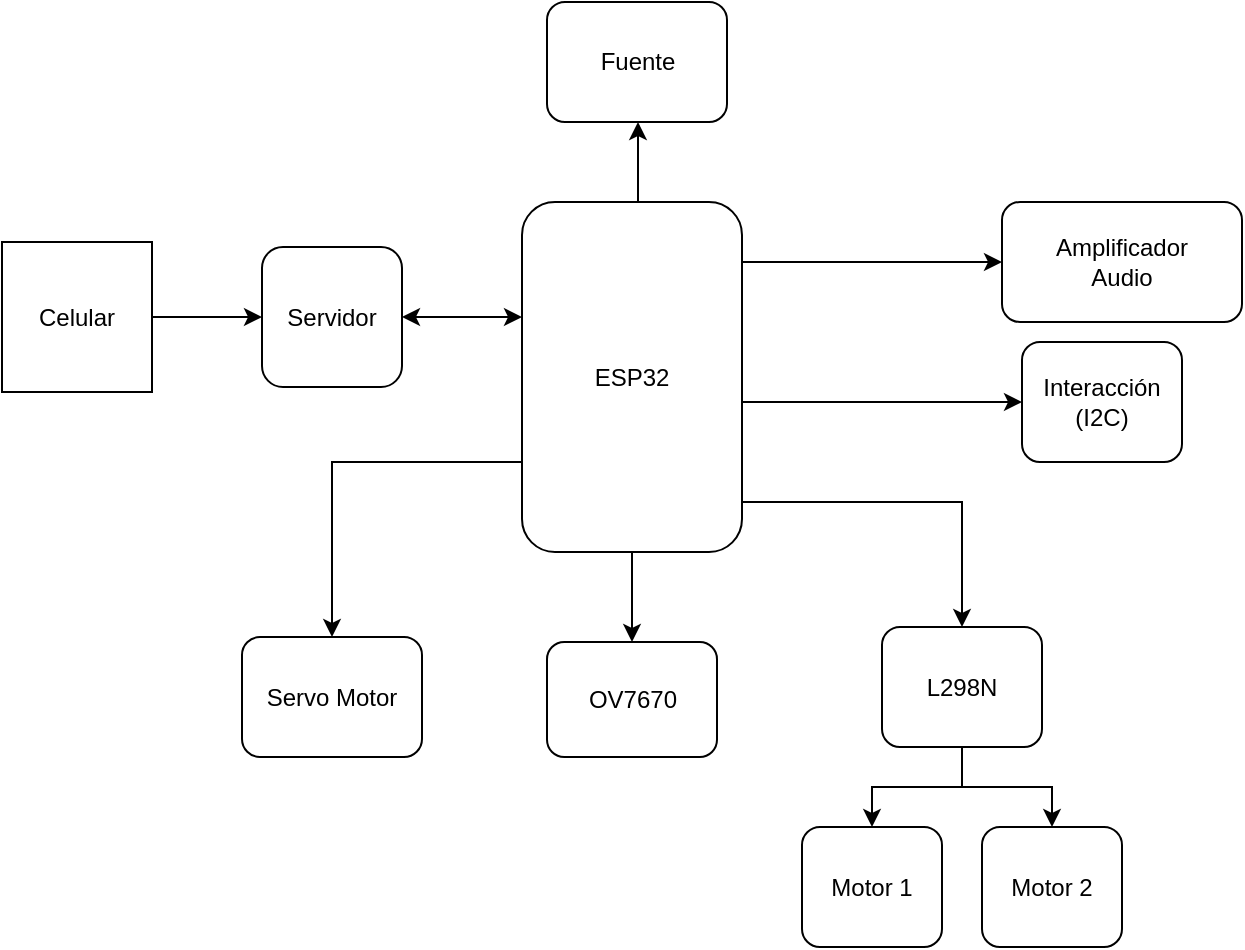<mxfile version="15.8.6" type="github">
  <diagram id="Kov3oZdJt8vPXKoNyL5-" name="Page-1">
    <mxGraphModel dx="782" dy="436" grid="1" gridSize="10" guides="1" tooltips="1" connect="1" arrows="1" fold="1" page="1" pageScale="1" pageWidth="827" pageHeight="1169" math="0" shadow="0">
      <root>
        <mxCell id="0" />
        <mxCell id="1" parent="0" />
        <mxCell id="dx68uwRgUBrh4_SJ9RZr-3" style="edgeStyle=orthogonalEdgeStyle;rounded=0;orthogonalLoop=1;jettySize=auto;html=1;startArrow=classic;startFill=1;" parent="1" source="pQWwAxiqqbHr_JKsDW9g-2" target="pQWwAxiqqbHr_JKsDW9g-4" edge="1">
          <mxGeometry relative="1" as="geometry">
            <Array as="points">
              <mxPoint x="310" y="238" />
              <mxPoint x="310" y="238" />
            </Array>
          </mxGeometry>
        </mxCell>
        <mxCell id="pQWwAxiqqbHr_JKsDW9g-2" value="Servidor" style="whiteSpace=wrap;html=1;aspect=fixed;rounded=1;" parent="1" vertex="1">
          <mxGeometry x="210" y="202.5" width="70" height="70" as="geometry" />
        </mxCell>
        <mxCell id="7wTW4Tu3UyPvyJkk_ZA_-6" value="" style="edgeStyle=orthogonalEdgeStyle;rounded=0;orthogonalLoop=1;jettySize=auto;html=1;" parent="1" source="pQWwAxiqqbHr_JKsDW9g-4" target="7wTW4Tu3UyPvyJkk_ZA_-5" edge="1">
          <mxGeometry relative="1" as="geometry">
            <Array as="points">
              <mxPoint x="560" y="330" />
            </Array>
          </mxGeometry>
        </mxCell>
        <mxCell id="7wTW4Tu3UyPvyJkk_ZA_-17" style="edgeStyle=orthogonalEdgeStyle;rounded=0;orthogonalLoop=1;jettySize=auto;html=1;entryX=0;entryY=0.5;entryDx=0;entryDy=0;" parent="1" source="pQWwAxiqqbHr_JKsDW9g-4" target="7wTW4Tu3UyPvyJkk_ZA_-16" edge="1">
          <mxGeometry relative="1" as="geometry">
            <Array as="points">
              <mxPoint x="590" y="280" />
              <mxPoint x="590" y="280" />
            </Array>
          </mxGeometry>
        </mxCell>
        <mxCell id="7wTW4Tu3UyPvyJkk_ZA_-19" style="edgeStyle=orthogonalEdgeStyle;rounded=0;orthogonalLoop=1;jettySize=auto;html=1;" parent="1" source="pQWwAxiqqbHr_JKsDW9g-4" target="7wTW4Tu3UyPvyJkk_ZA_-18" edge="1">
          <mxGeometry relative="1" as="geometry">
            <Array as="points">
              <mxPoint x="245" y="310" />
            </Array>
          </mxGeometry>
        </mxCell>
        <mxCell id="7wTW4Tu3UyPvyJkk_ZA_-26" style="edgeStyle=orthogonalEdgeStyle;rounded=0;orthogonalLoop=1;jettySize=auto;html=1;entryX=0.5;entryY=0;entryDx=0;entryDy=0;" parent="1" source="pQWwAxiqqbHr_JKsDW9g-4" target="7wTW4Tu3UyPvyJkk_ZA_-3" edge="1">
          <mxGeometry relative="1" as="geometry" />
        </mxCell>
        <mxCell id="7wTW4Tu3UyPvyJkk_ZA_-29" style="edgeStyle=orthogonalEdgeStyle;rounded=0;orthogonalLoop=1;jettySize=auto;html=1;entryX=0;entryY=0.5;entryDx=0;entryDy=0;" parent="1" source="pQWwAxiqqbHr_JKsDW9g-4" target="7wTW4Tu3UyPvyJkk_ZA_-23" edge="1">
          <mxGeometry relative="1" as="geometry">
            <Array as="points">
              <mxPoint x="580" y="210" />
              <mxPoint x="580" y="210" />
            </Array>
          </mxGeometry>
        </mxCell>
        <mxCell id="7wTW4Tu3UyPvyJkk_ZA_-30" style="edgeStyle=orthogonalEdgeStyle;rounded=0;orthogonalLoop=1;jettySize=auto;html=1;" parent="1" source="pQWwAxiqqbHr_JKsDW9g-4" target="7wTW4Tu3UyPvyJkk_ZA_-21" edge="1">
          <mxGeometry relative="1" as="geometry">
            <Array as="points">
              <mxPoint x="398" y="170" />
              <mxPoint x="398" y="170" />
            </Array>
          </mxGeometry>
        </mxCell>
        <mxCell id="pQWwAxiqqbHr_JKsDW9g-4" value="ESP32" style="rounded=1;whiteSpace=wrap;html=1;strokeWidth=1;" parent="1" vertex="1">
          <mxGeometry x="340" y="180" width="110" height="175" as="geometry" />
        </mxCell>
        <mxCell id="dx68uwRgUBrh4_SJ9RZr-2" value="" style="edgeStyle=orthogonalEdgeStyle;rounded=0;orthogonalLoop=1;jettySize=auto;html=1;" parent="1" source="pQWwAxiqqbHr_JKsDW9g-6" target="pQWwAxiqqbHr_JKsDW9g-2" edge="1">
          <mxGeometry relative="1" as="geometry">
            <Array as="points">
              <mxPoint x="210" y="265.5" />
              <mxPoint x="210" y="265.5" />
            </Array>
          </mxGeometry>
        </mxCell>
        <mxCell id="pQWwAxiqqbHr_JKsDW9g-6" value="Celular" style="whiteSpace=wrap;html=1;aspect=fixed;rounded=0;strokeWidth=1;" parent="1" vertex="1">
          <mxGeometry x="80" y="200" width="75" height="75" as="geometry" />
        </mxCell>
        <mxCell id="7wTW4Tu3UyPvyJkk_ZA_-3" value="OV7670" style="rounded=1;whiteSpace=wrap;html=1;strokeWidth=1;" parent="1" vertex="1">
          <mxGeometry x="352.5" y="400" width="85" height="57.5" as="geometry" />
        </mxCell>
        <mxCell id="7wTW4Tu3UyPvyJkk_ZA_-10" value="" style="edgeStyle=orthogonalEdgeStyle;rounded=0;orthogonalLoop=1;jettySize=auto;html=1;" parent="1" source="7wTW4Tu3UyPvyJkk_ZA_-5" target="7wTW4Tu3UyPvyJkk_ZA_-9" edge="1">
          <mxGeometry relative="1" as="geometry" />
        </mxCell>
        <mxCell id="7wTW4Tu3UyPvyJkk_ZA_-13" style="edgeStyle=orthogonalEdgeStyle;rounded=0;orthogonalLoop=1;jettySize=auto;html=1;entryX=0.5;entryY=0;entryDx=0;entryDy=0;" parent="1" source="7wTW4Tu3UyPvyJkk_ZA_-5" target="7wTW4Tu3UyPvyJkk_ZA_-11" edge="1">
          <mxGeometry relative="1" as="geometry" />
        </mxCell>
        <mxCell id="7wTW4Tu3UyPvyJkk_ZA_-5" value="L298N" style="whiteSpace=wrap;html=1;rounded=1;strokeWidth=1;" parent="1" vertex="1">
          <mxGeometry x="520" y="392.5" width="80" height="60" as="geometry" />
        </mxCell>
        <mxCell id="7wTW4Tu3UyPvyJkk_ZA_-9" value="Motor 1" style="whiteSpace=wrap;html=1;rounded=1;strokeWidth=1;" parent="1" vertex="1">
          <mxGeometry x="480" y="492.5" width="70" height="60" as="geometry" />
        </mxCell>
        <mxCell id="7wTW4Tu3UyPvyJkk_ZA_-11" value="Motor 2" style="whiteSpace=wrap;html=1;rounded=1;strokeWidth=1;" parent="1" vertex="1">
          <mxGeometry x="570" y="492.5" width="70" height="60" as="geometry" />
        </mxCell>
        <mxCell id="7wTW4Tu3UyPvyJkk_ZA_-16" value="Interacción&lt;br&gt;(I2C)" style="whiteSpace=wrap;html=1;rounded=1;strokeWidth=1;" parent="1" vertex="1">
          <mxGeometry x="590" y="250" width="80" height="60" as="geometry" />
        </mxCell>
        <mxCell id="7wTW4Tu3UyPvyJkk_ZA_-18" value="Servo Motor" style="rounded=1;whiteSpace=wrap;html=1;" parent="1" vertex="1">
          <mxGeometry x="200" y="397.5" width="90" height="60" as="geometry" />
        </mxCell>
        <mxCell id="7wTW4Tu3UyPvyJkk_ZA_-21" value="Fuente" style="rounded=1;whiteSpace=wrap;html=1;" parent="1" vertex="1">
          <mxGeometry x="352.5" y="80" width="90" height="60" as="geometry" />
        </mxCell>
        <mxCell id="7wTW4Tu3UyPvyJkk_ZA_-23" value="Amplificador&lt;br&gt;Audio" style="rounded=1;whiteSpace=wrap;html=1;" parent="1" vertex="1">
          <mxGeometry x="580" y="180" width="120" height="60" as="geometry" />
        </mxCell>
      </root>
    </mxGraphModel>
  </diagram>
</mxfile>
